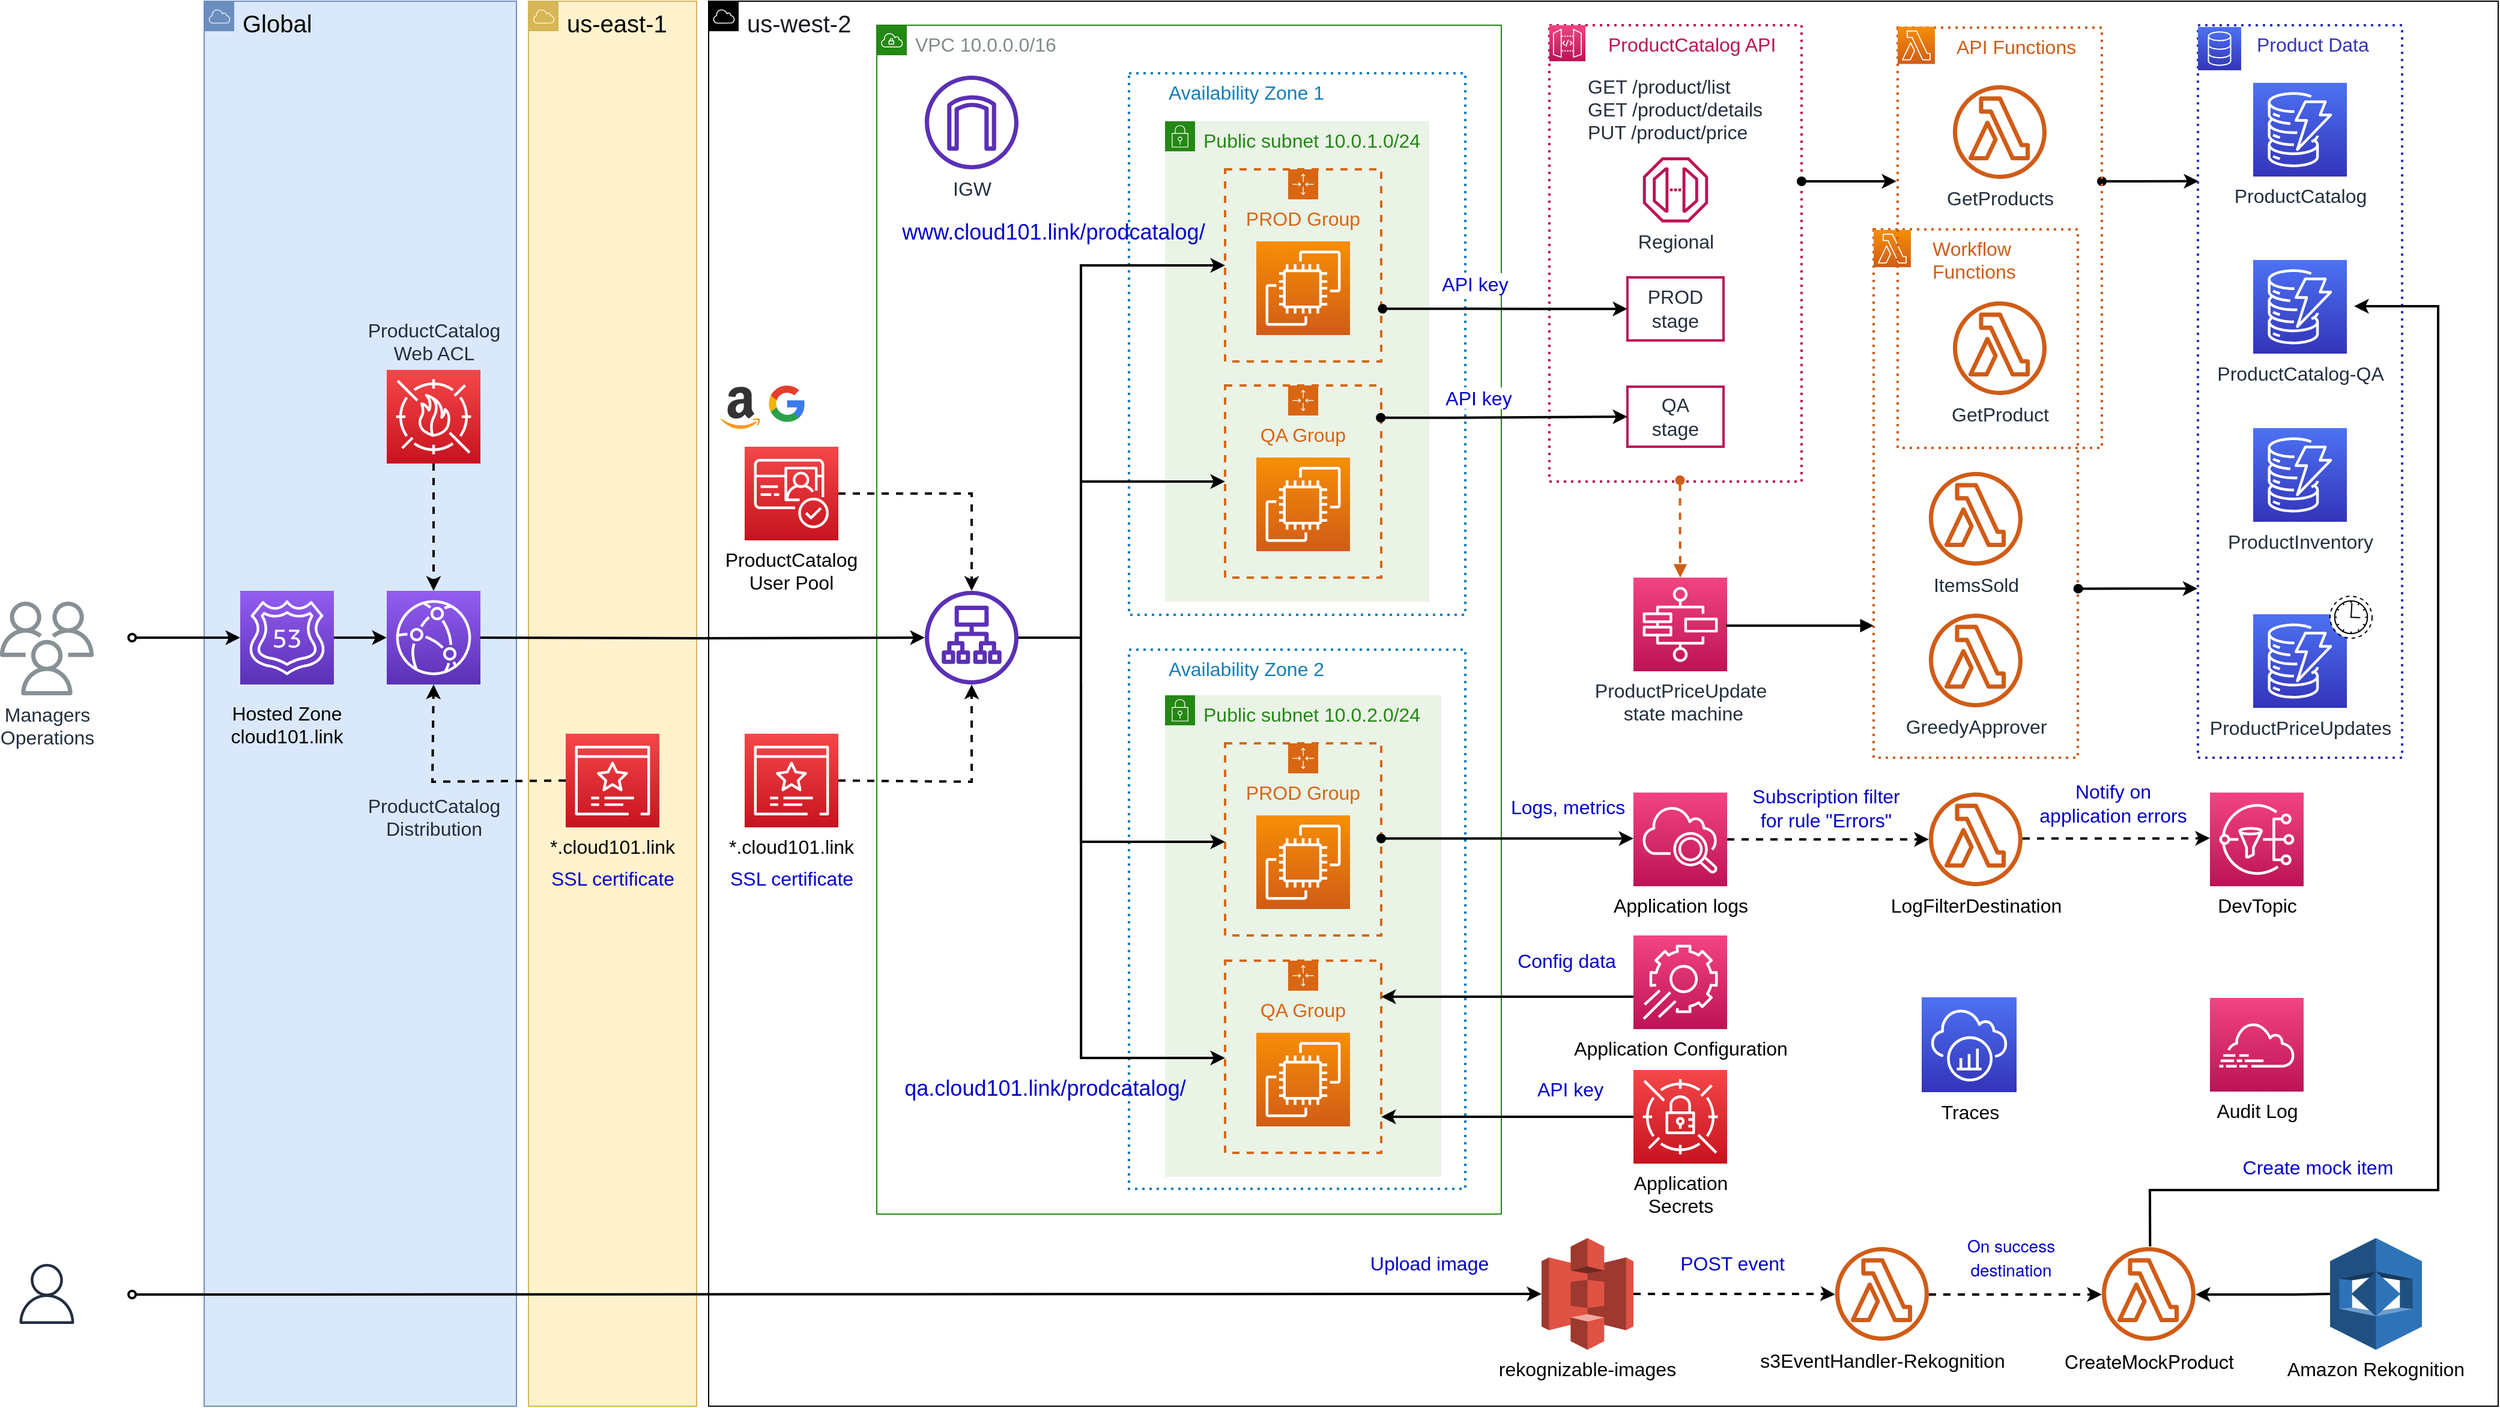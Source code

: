 <mxfile version="20.6.0" type="device"><diagram id="yKD41nWz8tDtkQRlLj_N" name="Page-1"><mxGraphModel dx="3254" dy="1928" grid="1" gridSize="10" guides="1" tooltips="1" connect="1" arrows="1" fold="1" page="1" pageScale="1" pageWidth="1100" pageHeight="850" math="0" shadow="0"><root><mxCell id="0"/><mxCell id="1" parent="0"/><mxCell id="qGP9a9ilm-xRbnsAyoEx-138" value="&lt;font style=&quot;font-size: 20px;&quot; face=&quot;Helvetica&quot;&gt;&lt;span style=&quot;color: rgb(22, 25, 31); font-style: normal; font-weight: 400; letter-spacing: normal; text-indent: 0px; text-transform: none; word-spacing: 0px; background-color: rgb(255, 255, 255); display: inline; float: none;&quot;&gt;&lt;font style=&quot;font-size: 20px;&quot;&gt;us-west-2&lt;/font&gt;&lt;/span&gt;&lt;/font&gt;" style="points=[[0,0],[0.25,0],[0.5,0],[0.75,0],[1,0],[1,0.25],[1,0.5],[1,0.75],[1,1],[0.75,1],[0.5,1],[0.25,1],[0,1],[0,0.75],[0,0.5],[0,0.25]];outlineConnect=0;html=1;whiteSpace=wrap;fontSize=12;fontStyle=0;shape=mxgraph.aws4.group;grIcon=mxgraph.aws4.group_aws_cloud;verticalAlign=top;align=left;spacingLeft=30;dashed=0;rounded=0;shadow=0;dashPattern=1 2;strokeWidth=1;fillColor=none;" parent="1" vertex="1"><mxGeometry x="-360" y="-830" width="1490" height="1170" as="geometry"/></mxCell><mxCell id="c9vu8-BkLtCKtM9IVthk-6" value="&lt;font style=&quot;font-size: 20px;&quot;&gt;Global&lt;/font&gt;" style="points=[[0,0],[0.25,0],[0.5,0],[0.75,0],[1,0],[1,0.25],[1,0.5],[1,0.75],[1,1],[0.75,1],[0.5,1],[0.25,1],[0,1],[0,0.75],[0,0.5],[0,0.25]];outlineConnect=0;html=1;whiteSpace=wrap;fontSize=12;fontStyle=0;shape=mxgraph.aws4.group;grIcon=mxgraph.aws4.group_aws_cloud;strokeColor=#6c8ebf;fillColor=#dae8fc;verticalAlign=top;align=left;spacingLeft=30;dashed=0;rounded=0;shadow=0;dashPattern=1 2;" vertex="1" parent="1"><mxGeometry x="-780" y="-830" width="260" height="1170" as="geometry"/></mxCell><mxCell id="c9vu8-BkLtCKtM9IVthk-2" value="&lt;font style=&quot;font-size: 20px;&quot;&gt;us-east-1&lt;/font&gt;" style="points=[[0,0],[0.25,0],[0.5,0],[0.75,0],[1,0],[1,0.25],[1,0.5],[1,0.75],[1,1],[0.75,1],[0.5,1],[0.25,1],[0,1],[0,0.75],[0,0.5],[0,0.25]];outlineConnect=0;html=1;whiteSpace=wrap;fontSize=12;fontStyle=0;shape=mxgraph.aws4.group;grIcon=mxgraph.aws4.group_aws_cloud;strokeColor=#d6b656;fillColor=#fff2cc;verticalAlign=top;align=left;spacingLeft=30;dashed=0;rounded=0;shadow=0;dashPattern=1 2;fillStyle=auto;" vertex="1" parent="1"><mxGeometry x="-510" y="-830" width="140" height="1170" as="geometry"/></mxCell><mxCell id="wmEJibpNERDsBBSczhaX-15" value="Workflow&lt;br&gt;Functions" style="fillColor=none;dashed=1;verticalAlign=top;fontStyle=0;shadow=0;fontSize=16;html=1;strokeWidth=2;align=left;spacingLeft=47;dashPattern=1 2;strokeColor=#D05C17;fontColor=#D05C17;" parent="1" vertex="1"><mxGeometry x="610" y="-640" width="170" height="440" as="geometry"/></mxCell><mxCell id="qGP9a9ilm-xRbnsAyoEx-61" value="ProductCatalog API" style="fillColor=none;dashed=1;verticalAlign=top;fontStyle=0;shadow=0;fontSize=16;html=1;strokeWidth=2;align=left;spacingLeft=47;dashPattern=1 2;strokeColor=#BC1356;fontColor=#BC1356;" parent="1" vertex="1"><mxGeometry x="340" y="-810" width="210" height="380" as="geometry"/></mxCell><mxCell id="qGP9a9ilm-xRbnsAyoEx-130" style="edgeStyle=none;rounded=0;jumpStyle=none;orthogonalLoop=1;jettySize=auto;html=1;fontSize=16;fontColor=#3334B9;startArrow=oval;startFill=1;endArrow=classic;endFill=1;strokeWidth=2;snapToPoint=1;bendable=0;entryX=0.003;entryY=0.213;entryDx=0;entryDy=0;entryPerimeter=0;" parent="1" target="qGP9a9ilm-xRbnsAyoEx-127" edge="1"><mxGeometry relative="1" as="geometry"><mxPoint x="800" y="-680" as="sourcePoint"/><mxPoint x="899" y="-675.5" as="targetPoint"/></mxGeometry></mxCell><mxCell id="qGP9a9ilm-xRbnsAyoEx-3" value="VPC 10.0.0.0/16" style="points=[[0,0],[0.25,0],[0.5,0],[0.75,0],[1,0],[1,0.25],[1,0.5],[1,0.75],[1,1],[0.75,1],[0.5,1],[0.25,1],[0,1],[0,0.75],[0,0.5],[0,0.25]];outlineConnect=0;gradientColor=none;html=1;whiteSpace=wrap;fontSize=16;fontStyle=0;shape=mxgraph.aws4.group;grIcon=mxgraph.aws4.group_vpc;strokeColor=#248814;fillColor=none;verticalAlign=top;align=left;spacingLeft=30;dashed=0;strokeWidth=1;perimeterSpacing=0;shadow=0;fontColor=#828B8C;" parent="1" vertex="1"><mxGeometry x="-220" y="-810" width="520" height="990" as="geometry"/></mxCell><mxCell id="qGP9a9ilm-xRbnsAyoEx-4" value="Availability Zone 1" style="fillColor=none;strokeColor=#147EBA;dashed=1;verticalAlign=top;fontStyle=0;fontColor=#147EBA;strokeWidth=2;fontSize=16;perimeterSpacing=0;shadow=0;align=left;spacingLeft=31;rounded=0;dashPattern=1 2;" parent="1" vertex="1"><mxGeometry x="-10" y="-770" width="280" height="451" as="geometry"/></mxCell><mxCell id="qGP9a9ilm-xRbnsAyoEx-7" value="Public subnet 10.0.1.0/24" style="points=[[0,0],[0.25,0],[0.5,0],[0.75,0],[1,0],[1,0.25],[1,0.5],[1,0.75],[1,1],[0.75,1],[0.5,1],[0.25,1],[0,1],[0,0.75],[0,0.5],[0,0.25]];outlineConnect=0;gradientColor=none;html=1;whiteSpace=wrap;fontSize=16;fontStyle=0;shape=mxgraph.aws4.group;grIcon=mxgraph.aws4.group_security_group;grStroke=0;strokeColor=#248814;fillColor=#E9F3E6;verticalAlign=top;align=left;spacingLeft=30;fontColor=#248814;dashed=0;strokeWidth=3;perimeterSpacing=0;shadow=0;" parent="1" vertex="1"><mxGeometry x="20" y="-730" width="220" height="400" as="geometry"/></mxCell><mxCell id="qGP9a9ilm-xRbnsAyoEx-9" value="PROD Group" style="points=[[0,0],[0.25,0],[0.5,0],[0.75,0],[1,0],[1,0.25],[1,0.5],[1,0.75],[1,1],[0.75,1],[0.5,1],[0.25,1],[0,1],[0,0.75],[0,0.5],[0,0.25]];outlineConnect=0;gradientColor=none;html=1;whiteSpace=wrap;fontSize=16;fontStyle=0;shape=mxgraph.aws4.groupCenter;grIcon=mxgraph.aws4.group_auto_scaling_group;grStroke=1;strokeColor=#D86613;fillColor=none;verticalAlign=top;align=center;fontColor=#D86613;dashed=1;spacingTop=25;strokeWidth=2;perimeterSpacing=0;shadow=0;" parent="1" vertex="1"><mxGeometry x="70" y="-690" width="130" height="160" as="geometry"/></mxCell><mxCell id="qGP9a9ilm-xRbnsAyoEx-10" value="QA Group" style="points=[[0,0],[0.25,0],[0.5,0],[0.75,0],[1,0],[1,0.25],[1,0.5],[1,0.75],[1,1],[0.75,1],[0.5,1],[0.25,1],[0,1],[0,0.75],[0,0.5],[0,0.25]];outlineConnect=0;gradientColor=none;html=1;whiteSpace=wrap;fontSize=16;fontStyle=0;shape=mxgraph.aws4.groupCenter;grIcon=mxgraph.aws4.group_auto_scaling_group;grStroke=1;strokeColor=#D86613;fillColor=none;verticalAlign=top;align=center;fontColor=#D86613;dashed=1;spacingTop=25;strokeWidth=2;perimeterSpacing=0;shadow=0;" parent="1" vertex="1"><mxGeometry x="70" y="-510" width="130" height="160" as="geometry"/></mxCell><mxCell id="qGP9a9ilm-xRbnsAyoEx-16" value="Regional" style="outlineConnect=0;fontColor=#232F3E;gradientColor=none;fillColor=#BC1356;strokeColor=none;dashed=0;verticalLabelPosition=bottom;verticalAlign=top;align=center;html=1;fontSize=16;fontStyle=0;aspect=fixed;pointerEvents=1;shape=mxgraph.aws4.endpoint;strokeWidth=3;perimeterSpacing=0;shadow=0;" parent="1" vertex="1"><mxGeometry x="417.88" y="-700" width="54.25" height="54.25" as="geometry"/></mxCell><mxCell id="qGP9a9ilm-xRbnsAyoEx-30" value="" style="points=[[0,0,0],[0.25,0,0],[0.5,0,0],[0.75,0,0],[1,0,0],[0,1,0],[0.25,1,0],[0.5,1,0],[0.75,1,0],[1,1,0],[0,0.25,0],[0,0.5,0],[0,0.75,0],[1,0.25,0],[1,0.5,0],[1,0.75,0]];outlineConnect=0;fontColor=#232F3E;gradientColor=#F78E04;gradientDirection=north;fillColor=#D05C17;strokeColor=#ffffff;dashed=0;verticalLabelPosition=bottom;verticalAlign=top;align=center;html=1;fontSize=16;fontStyle=0;aspect=fixed;shape=mxgraph.aws4.resourceIcon;resIcon=mxgraph.aws4.ec2;shadow=0;" parent="1" vertex="1"><mxGeometry x="96" y="-630" width="78" height="78" as="geometry"/></mxCell><mxCell id="qGP9a9ilm-xRbnsAyoEx-100" style="edgeStyle=elbowEdgeStyle;jumpStyle=none;orthogonalLoop=1;jettySize=auto;html=1;fontSize=16;startArrow=oval;startFill=1;endArrow=classic;endFill=1;strokeWidth=2;rounded=0;entryX=0;entryY=0.5;entryDx=0;entryDy=0;exitX=1.009;exitY=0.726;exitDx=0;exitDy=0;exitPerimeter=0;fontColor=#0000CC;" parent="1" source="qGP9a9ilm-xRbnsAyoEx-9" target="qGP9a9ilm-xRbnsAyoEx-57" edge="1"><mxGeometry relative="1" as="geometry"><Array as="points"><mxPoint x="280" y="-563.83"/></Array><mxPoint x="200" y="-562" as="sourcePoint"/><mxPoint x="336" y="-611.83" as="targetPoint"/></mxGeometry></mxCell><mxCell id="qGP9a9ilm-xRbnsAyoEx-31" value="" style="points=[[0,0,0],[0.25,0,0],[0.5,0,0],[0.75,0,0],[1,0,0],[0,1,0],[0.25,1,0],[0.5,1,0],[0.75,1,0],[1,1,0],[0,0.25,0],[0,0.5,0],[0,0.75,0],[1,0.25,0],[1,0.5,0],[1,0.75,0]];outlineConnect=0;fontColor=#232F3E;gradientColor=#F78E04;gradientDirection=north;fillColor=#D05C17;strokeColor=#ffffff;dashed=0;verticalLabelPosition=bottom;verticalAlign=top;align=center;html=1;fontSize=16;fontStyle=0;aspect=fixed;shape=mxgraph.aws4.resourceIcon;resIcon=mxgraph.aws4.ec2;shadow=0;" parent="1" vertex="1"><mxGeometry x="96" y="-450" width="78" height="78" as="geometry"/></mxCell><mxCell id="qGP9a9ilm-xRbnsAyoEx-56" value="QA&lt;br style=&quot;font-size: 16px;&quot;&gt;stage" style="rounded=0;whiteSpace=wrap;html=1;shadow=0;dashed=0;fontSize=16;fontColor=#232F3E;strokeWidth=2;fillColor=none;align=center;verticalAlign=middle;strokeColor=#BC1356;" parent="1" vertex="1"><mxGeometry x="405" y="-509" width="80" height="50" as="geometry"/></mxCell><mxCell id="qGP9a9ilm-xRbnsAyoEx-57" value="PROD stage" style="rounded=0;whiteSpace=wrap;html=1;shadow=0;dashed=0;fontSize=16;fontColor=#232F3E;strokeWidth=2;fillColor=none;align=center;verticalAlign=middle;strokeColor=#BC1356;horizontal=1;" parent="1" vertex="1"><mxGeometry x="405" y="-600" width="80" height="52.5" as="geometry"/></mxCell><mxCell id="qGP9a9ilm-xRbnsAyoEx-65" value="GET /product/list&lt;br style=&quot;font-size: 16px&quot;&gt;GET /product/details&lt;br&gt;PUT /product/price" style="text;html=1;strokeColor=none;fillColor=none;align=left;verticalAlign=middle;whiteSpace=wrap;rounded=0;shadow=0;dashed=0;fontSize=16;fontColor=#232F3E;spacingTop=0;" parent="1" vertex="1"><mxGeometry x="370" y="-750" width="150" height="20" as="geometry"/></mxCell><mxCell id="qGP9a9ilm-xRbnsAyoEx-67" style="edgeStyle=orthogonalEdgeStyle;rounded=0;orthogonalLoop=1;jettySize=auto;html=1;fontSize=16;fontColor=#232F3E;strokeColor=#000000;strokeWidth=2;entryX=0;entryY=0.5;entryDx=0;entryDy=0;align=center;fontStyle=0;endArrow=classic;endFill=1;" parent="1" source="qGP9a9ilm-xRbnsAyoEx-6" target="qGP9a9ilm-xRbnsAyoEx-9" edge="1"><mxGeometry relative="1" as="geometry"><mxPoint x="40" y="-431" as="targetPoint"/><Array as="points"><mxPoint x="-50" y="-300"/><mxPoint x="-50" y="-610"/></Array></mxGeometry></mxCell><mxCell id="qGP9a9ilm-xRbnsAyoEx-68" value="www.cloud101.link/prodcatalog/" style="edgeLabel;align=center;verticalAlign=middle;resizable=0;points=[];fontSize=18;fontColor=#0000CC;labelBackgroundColor=none;" parent="qGP9a9ilm-xRbnsAyoEx-67" vertex="1" connectable="0"><mxGeometry x="0.046" y="1" relative="1" as="geometry"><mxPoint x="-22" y="-140" as="offset"/></mxGeometry></mxCell><mxCell id="qGP9a9ilm-xRbnsAyoEx-70" style="edgeStyle=orthogonalEdgeStyle;rounded=0;orthogonalLoop=1;jettySize=auto;html=1;fontSize=16;fontColor=#232F3E;strokeColor=#000000;strokeWidth=2;endArrow=classic;endFill=1;" parent="1" source="qGP9a9ilm-xRbnsAyoEx-6" target="qGP9a9ilm-xRbnsAyoEx-10" edge="1"><mxGeometry relative="1" as="geometry"><mxPoint x="70" y="-490" as="targetPoint"/><Array as="points"><mxPoint x="-50" y="-300"/><mxPoint x="-50" y="-430"/></Array></mxGeometry></mxCell><mxCell id="qGP9a9ilm-xRbnsAyoEx-72" value="Availability Zone 2" style="fillColor=none;strokeColor=#147EBA;dashed=1;verticalAlign=top;fontStyle=0;fontColor=#147EBA;strokeWidth=2;fontSize=16;perimeterSpacing=0;shadow=0;align=left;spacingLeft=31;rounded=0;dashPattern=1 2;" parent="1" vertex="1"><mxGeometry x="-10" y="-290" width="280" height="449" as="geometry"/></mxCell><mxCell id="qGP9a9ilm-xRbnsAyoEx-73" value="Public subnet 10.0.2.0/24" style="points=[[0,0],[0.25,0],[0.5,0],[0.75,0],[1,0],[1,0.25],[1,0.5],[1,0.75],[1,1],[0.75,1],[0.5,1],[0.25,1],[0,1],[0,0.75],[0,0.5],[0,0.25]];outlineConnect=0;gradientColor=none;html=1;whiteSpace=wrap;fontSize=16;fontStyle=0;shape=mxgraph.aws4.group;grIcon=mxgraph.aws4.group_security_group;grStroke=0;strokeColor=#248814;fillColor=#E9F3E6;verticalAlign=top;align=left;spacingLeft=30;fontColor=#248814;dashed=0;strokeWidth=3;perimeterSpacing=0;shadow=0;" parent="1" vertex="1"><mxGeometry x="20" y="-252" width="230" height="401" as="geometry"/></mxCell><mxCell id="qGP9a9ilm-xRbnsAyoEx-74" value="PROD Group" style="points=[[0,0],[0.25,0],[0.5,0],[0.75,0],[1,0],[1,0.25],[1,0.5],[1,0.75],[1,1],[0.75,1],[0.5,1],[0.25,1],[0,1],[0,0.75],[0,0.5],[0,0.25]];outlineConnect=0;gradientColor=none;html=1;whiteSpace=wrap;fontSize=16;fontStyle=0;shape=mxgraph.aws4.groupCenter;grIcon=mxgraph.aws4.group_auto_scaling_group;grStroke=1;strokeColor=#D86613;fillColor=none;verticalAlign=top;align=center;fontColor=#D86613;dashed=1;spacingTop=25;strokeWidth=2;perimeterSpacing=0;shadow=0;" parent="1" vertex="1"><mxGeometry x="70" y="-212" width="130" height="160" as="geometry"/></mxCell><mxCell id="qGP9a9ilm-xRbnsAyoEx-75" value="QA Group" style="points=[[0,0],[0.25,0],[0.5,0],[0.75,0],[1,0],[1,0.25],[1,0.5],[1,0.75],[1,1],[0.75,1],[0.5,1],[0.25,1],[0,1],[0,0.75],[0,0.5],[0,0.25]];outlineConnect=0;gradientColor=none;html=1;whiteSpace=wrap;fontSize=16;fontStyle=0;shape=mxgraph.aws4.groupCenter;grIcon=mxgraph.aws4.group_auto_scaling_group;grStroke=1;strokeColor=#D86613;fillColor=none;verticalAlign=top;align=center;fontColor=#D86613;dashed=1;spacingTop=25;strokeWidth=2;perimeterSpacing=0;shadow=0;" parent="1" vertex="1"><mxGeometry x="70" y="-31" width="130" height="160" as="geometry"/></mxCell><mxCell id="qGP9a9ilm-xRbnsAyoEx-76" value="" style="points=[[0,0,0],[0.25,0,0],[0.5,0,0],[0.75,0,0],[1,0,0],[0,1,0],[0.25,1,0],[0.5,1,0],[0.75,1,0],[1,1,0],[0,0.25,0],[0,0.5,0],[0,0.75,0],[1,0.25,0],[1,0.5,0],[1,0.75,0]];outlineConnect=0;fontColor=#232F3E;gradientColor=#F78E04;gradientDirection=north;fillColor=#D05C17;strokeColor=#ffffff;dashed=0;verticalLabelPosition=bottom;verticalAlign=top;align=center;html=1;fontSize=16;fontStyle=0;aspect=fixed;shape=mxgraph.aws4.resourceIcon;resIcon=mxgraph.aws4.ec2;shadow=0;" parent="1" vertex="1"><mxGeometry x="96" y="-152" width="78" height="78" as="geometry"/></mxCell><mxCell id="qGP9a9ilm-xRbnsAyoEx-77" value="" style="points=[[0,0,0],[0.25,0,0],[0.5,0,0],[0.75,0,0],[1,0,0],[0,1,0],[0.25,1,0],[0.5,1,0],[0.75,1,0],[1,1,0],[0,0.25,0],[0,0.5,0],[0,0.75,0],[1,0.25,0],[1,0.5,0],[1,0.75,0]];outlineConnect=0;fontColor=#232F3E;gradientColor=#F78E04;gradientDirection=north;fillColor=#D05C17;strokeColor=#ffffff;dashed=0;verticalLabelPosition=bottom;verticalAlign=top;align=center;html=1;fontSize=16;fontStyle=0;aspect=fixed;shape=mxgraph.aws4.resourceIcon;resIcon=mxgraph.aws4.ec2;shadow=0;" parent="1" vertex="1"><mxGeometry x="96" y="29" width="78" height="78" as="geometry"/></mxCell><mxCell id="qGP9a9ilm-xRbnsAyoEx-79" style="edgeStyle=orthogonalEdgeStyle;rounded=0;orthogonalLoop=1;jettySize=auto;html=1;fontSize=16;fontColor=#232F3E;strokeColor=#000000;strokeWidth=2;endArrow=classic;endFill=1;" parent="1" source="qGP9a9ilm-xRbnsAyoEx-6" edge="1"><mxGeometry relative="1" as="geometry"><Array as="points"><mxPoint x="-50" y="-300"/><mxPoint x="-50" y="-130"/><mxPoint x="70" y="-130"/></Array><mxPoint x="70" y="-130" as="targetPoint"/></mxGeometry></mxCell><mxCell id="qGP9a9ilm-xRbnsAyoEx-80" style="edgeStyle=orthogonalEdgeStyle;rounded=0;orthogonalLoop=1;jettySize=auto;html=1;fontSize=16;fontColor=#232F3E;strokeColor=#000000;strokeWidth=2;startArrow=none;" parent="1" edge="1"><mxGeometry relative="1" as="geometry"><mxPoint x="70" y="50" as="targetPoint"/><Array as="points"><mxPoint x="-50" y="50"/><mxPoint x="70" y="50"/></Array><mxPoint x="-49.941" y="-262" as="sourcePoint"/></mxGeometry></mxCell><mxCell id="qGP9a9ilm-xRbnsAyoEx-87" style="edgeStyle=orthogonalEdgeStyle;rounded=0;orthogonalLoop=1;jettySize=auto;html=1;fontSize=16;fontColor=#232F3E;strokeColor=#000000;strokeWidth=2;endArrow=classic;endFill=1;startArrow=none;" parent="1" target="qGP9a9ilm-xRbnsAyoEx-6" edge="1"><mxGeometry relative="1" as="geometry"><mxPoint x="-190" y="-300" as="targetPoint"/><mxPoint x="-550" y="-300" as="sourcePoint"/></mxGeometry></mxCell><mxCell id="qGP9a9ilm-xRbnsAyoEx-81" value="Hosted Zone&#xA;cloud101.link" style="points=[[0,0,0],[0.25,0,0],[0.5,0,0],[0.75,0,0],[1,0,0],[0,1,0],[0.25,1,0],[0.5,1,0],[0.75,1,0],[1,1,0],[0,0.25,0],[0,0.5,0],[0,0.75,0],[1,0.25,0],[1,0.5,0],[1,0.75,0]];outlineConnect=0;gradientColor=#945DF2;gradientDirection=north;fillColor=#5A30B5;strokeColor=#ffffff;dashed=0;verticalLabelPosition=bottom;verticalAlign=top;align=center;fontSize=16;fontStyle=0;aspect=fixed;shape=mxgraph.aws4.resourceIcon;resIcon=mxgraph.aws4.route_53;rounded=1;shadow=0;spacingTop=8;" parent="1" vertex="1"><mxGeometry x="-750" y="-339" width="78" height="78" as="geometry"/></mxCell><mxCell id="qGP9a9ilm-xRbnsAyoEx-82" value="IGW" style="outlineConnect=0;fontColor=#232F3E;gradientColor=none;fillColor=#5A30B5;strokeColor=none;dashed=0;verticalLabelPosition=bottom;verticalAlign=top;align=center;html=1;fontSize=16;fontStyle=0;aspect=fixed;pointerEvents=1;shape=mxgraph.aws4.internet_gateway;rounded=1;shadow=0;" parent="1" vertex="1"><mxGeometry x="-180" y="-768" width="78" height="78" as="geometry"/></mxCell><mxCell id="qGP9a9ilm-xRbnsAyoEx-83" value="*.cloud101.link" style="points=[[0,0,0],[0.25,0,0],[0.5,0,0],[0.75,0,0],[1,0,0],[0,1,0],[0.25,1,0],[0.5,1,0],[0.75,1,0],[1,1,0],[0,0.25,0],[0,0.5,0],[0,0.75,0],[1,0.25,0],[1,0.5,0],[1,0.75,0]];outlineConnect=0;gradientColor=#F54749;gradientDirection=north;fillColor=#C7131F;strokeColor=#ffffff;dashed=0;verticalLabelPosition=bottom;verticalAlign=top;align=center;fontSize=16;fontStyle=0;aspect=fixed;shape=mxgraph.aws4.resourceIcon;resIcon=mxgraph.aws4.certificate_manager_3;rounded=1;shadow=0;" parent="1" vertex="1"><mxGeometry x="-330" y="-220" width="78" height="78" as="geometry"/></mxCell><mxCell id="qGP9a9ilm-xRbnsAyoEx-88" value="Managers&lt;br&gt;Operations" style="outlineConnect=0;fontColor=#232F3E;gradientColor=none;strokeColor=none;dashed=0;verticalLabelPosition=bottom;verticalAlign=top;align=center;html=1;fontSize=16;fontStyle=0;aspect=fixed;pointerEvents=1;shape=mxgraph.aws4.users;rounded=0;shadow=0;fillColor=#879196;" parent="1" vertex="1"><mxGeometry x="-950" y="-330" width="78" height="78" as="geometry"/></mxCell><mxCell id="qGP9a9ilm-xRbnsAyoEx-137" style="edgeStyle=none;rounded=0;jumpStyle=none;orthogonalLoop=1;jettySize=auto;html=1;dashed=1;fontSize=16;fontColor=#3334B9;startArrow=none;startFill=0;endArrow=classic;endFill=1;strokeColor=#000000;strokeWidth=2;exitX=1;exitY=0.5;exitDx=0;exitDy=0;exitPerimeter=0;" parent="1" target="qGP9a9ilm-xRbnsAyoEx-6" edge="1" source="qGP9a9ilm-xRbnsAyoEx-132"><mxGeometry relative="1" as="geometry"><mxPoint x="-291" y="-420" as="sourcePoint"/><mxPoint x="-160" y="-340" as="targetPoint"/><Array as="points"><mxPoint x="-200" y="-420"/><mxPoint x="-141" y="-420"/></Array></mxGeometry></mxCell><mxCell id="qGP9a9ilm-xRbnsAyoEx-132" value="ProductCatalog&#xA;User Pool" style="points=[[0,0,0],[0.25,0,0],[0.5,0,0],[0.75,0,0],[1,0,0],[0,1,0],[0.25,1,0],[0.5,1,0],[0.75,1,0],[1,1,0],[0,0.25,0],[0,0.5,0],[0,0.75,0],[1,0.25,0],[1,0.5,0],[1,0.75,0]];outlineConnect=0;gradientColor=#F54749;gradientDirection=north;fillColor=#C7131F;strokeColor=#ffffff;dashed=0;verticalLabelPosition=bottom;verticalAlign=top;align=center;fontSize=16;fontStyle=0;aspect=fixed;shape=mxgraph.aws4.resourceIcon;resIcon=mxgraph.aws4.cognito;rounded=0;shadow=0;dashPattern=1 2;" parent="1" vertex="1"><mxGeometry x="-330" y="-459" width="78" height="78" as="geometry"/></mxCell><mxCell id="BOBLniXmzy-V6W1fbKCP-1" value="Application Configuration" style="points=[[0,0,0],[0.25,0,0],[0.5,0,0],[0.75,0,0],[1,0,0],[0,1,0],[0.25,1,0],[0.5,1,0],[0.75,1,0],[1,1,0],[0,0.25,0],[0,0.5,0],[0,0.75,0],[1,0.25,0],[1,0.5,0],[1,0.75,0]];points=[[0,0,0],[0.25,0,0],[0.5,0,0],[0.75,0,0],[1,0,0],[0,1,0],[0.25,1,0],[0.5,1,0],[0.75,1,0],[1,1,0],[0,0.25,0],[0,0.5,0],[0,0.75,0],[1,0.25,0],[1,0.5,0],[1,0.75,0]];outlineConnect=0;gradientColor=#F34482;gradientDirection=north;fillColor=#BC1356;strokeColor=#ffffff;dashed=0;verticalLabelPosition=bottom;verticalAlign=top;align=center;html=1;fontSize=16;fontStyle=0;aspect=fixed;shape=mxgraph.aws4.resourceIcon;resIcon=mxgraph.aws4.app_config;" parent="1" vertex="1"><mxGeometry x="410" y="-52" width="78" height="78" as="geometry"/></mxCell><mxCell id="Pxu7jCgrYVpox--rdrtJ-6" style="edgeStyle=none;rounded=0;jumpStyle=none;orthogonalLoop=1;jettySize=auto;html=1;dashed=1;fontSize=16;fontColor=#3334B9;startArrow=none;startFill=0;endArrow=classic;endFill=1;strokeColor=#000000;strokeWidth=2;exitX=1;exitY=0.5;exitDx=0;exitDy=0;exitPerimeter=0;" parent="1" source="qGP9a9ilm-xRbnsAyoEx-83" target="qGP9a9ilm-xRbnsAyoEx-6" edge="1"><mxGeometry relative="1" as="geometry"><mxPoint x="-281" y="-510" as="sourcePoint"/><mxPoint x="-131" y="-329.0" as="targetPoint"/><Array as="points"><mxPoint x="-141" y="-180"/></Array></mxGeometry></mxCell><mxCell id="Pxu7jCgrYVpox--rdrtJ-7" style="edgeStyle=elbowEdgeStyle;jumpStyle=none;orthogonalLoop=1;jettySize=auto;html=1;fontSize=16;fontColor=#5F6566;startArrow=oval;startFill=1;endArrow=classic;endFill=1;strokeWidth=2;rounded=0;entryX=0;entryY=0.5;entryDx=0;entryDy=0;exitX=0.997;exitY=0.168;exitDx=0;exitDy=0;exitPerimeter=0;" parent="1" source="qGP9a9ilm-xRbnsAyoEx-10" target="qGP9a9ilm-xRbnsAyoEx-56" edge="1"><mxGeometry relative="1" as="geometry"><Array as="points"><mxPoint x="260" y="-425"/><mxPoint x="360" y="-430"/><mxPoint x="260" y="-430"/><mxPoint x="320" y="-420"/><mxPoint x="290" y="-430"/><mxPoint x="280" y="-363.5"/></Array><mxPoint x="200" y="-411.5" as="sourcePoint"/><mxPoint x="368" y="-410.67" as="targetPoint"/></mxGeometry></mxCell><mxCell id="Pxu7jCgrYVpox--rdrtJ-9" style="edgeStyle=elbowEdgeStyle;jumpStyle=none;orthogonalLoop=1;jettySize=auto;html=1;fontSize=16;fontColor=#5F6566;startArrow=classic;startFill=1;endArrow=none;endFill=0;strokeWidth=2;rounded=0;" parent="1" source="qGP9a9ilm-xRbnsAyoEx-75" target="wmEJibpNERDsBBSczhaX-6" edge="1"><mxGeometry relative="1" as="geometry"><Array as="points"><mxPoint x="350" y="99"/><mxPoint x="330" y="90"/><mxPoint x="350" y="68"/><mxPoint x="260" y="50"/><mxPoint x="340" y="39"/><mxPoint x="310" y="39"/><mxPoint x="360" y="-30"/><mxPoint x="340" y="-40"/></Array><mxPoint x="201" y="19" as="sourcePoint"/><mxPoint x="400" y="-119.0" as="targetPoint"/></mxGeometry></mxCell><mxCell id="wmEJibpNERDsBBSczhaX-1" value="SSL certificate" style="edgeLabel;align=center;verticalAlign=middle;resizable=0;points=[];fontSize=16;fontColor=#0000CC;" parent="1" vertex="1" connectable="0"><mxGeometry x="-291.0" y="-100.999" as="geometry"/></mxCell><mxCell id="wmEJibpNERDsBBSczhaX-2" value="API key" style="edgeLabel;html=1;align=center;verticalAlign=middle;resizable=0;points=[];fontSize=16;fontColor=#0000CC;" parent="1" vertex="1" connectable="0"><mxGeometry x="333.5" y="60.001" as="geometry"><mxPoint x="23" y="16" as="offset"/></mxGeometry></mxCell><mxCell id="wmEJibpNERDsBBSczhaX-3" value="API key" style="edgeLabel;align=center;verticalAlign=middle;resizable=0;points=[];fontSize=16;fontColor=#0000CC;" parent="1" vertex="1" connectable="0"><mxGeometry x="280.0" y="-499.999" as="geometry"><mxPoint x="1" y="-1" as="offset"/></mxGeometry></mxCell><mxCell id="wmEJibpNERDsBBSczhaX-4" value="API key" style="edgeLabel;align=center;verticalAlign=middle;resizable=0;points=[];fontSize=16;fontColor=#0000CC;" parent="1" vertex="1" connectable="0"><mxGeometry x="280.0" y="-728.999" as="geometry"><mxPoint x="-2" y="133" as="offset"/></mxGeometry></mxCell><mxCell id="wmEJibpNERDsBBSczhaX-5" value="Config data" style="edgeLabel;html=1;align=center;verticalAlign=middle;resizable=0;points=[];fontSize=16;fontColor=#0000CC;" parent="1" vertex="1" connectable="0"><mxGeometry x="360.0" y="10.001" as="geometry"><mxPoint x="-6" y="-41" as="offset"/></mxGeometry></mxCell><mxCell id="wmEJibpNERDsBBSczhaX-6" value="Application&lt;br&gt;Secrets" style="points=[[0,0,0],[0.25,0,0],[0.5,0,0],[0.75,0,0],[1,0,0],[0,1,0],[0.25,1,0],[0.5,1,0],[0.75,1,0],[1,1,0],[0,0.25,0],[0,0.5,0],[0,0.75,0],[1,0.25,0],[1,0.5,0],[1,0.75,0]];outlineConnect=0;gradientColor=#F54749;gradientDirection=north;fillColor=#C7131F;strokeColor=#ffffff;dashed=0;verticalLabelPosition=bottom;verticalAlign=top;align=center;html=1;fontSize=16;fontStyle=0;aspect=fixed;shape=mxgraph.aws4.resourceIcon;resIcon=mxgraph.aws4.secrets_manager;" parent="1" vertex="1"><mxGeometry x="410" y="60" width="78" height="78" as="geometry"/></mxCell><mxCell id="wmEJibpNERDsBBSczhaX-9" value="ProductPriceUpdate&lt;br style=&quot;font-size: 16px&quot;&gt;&amp;nbsp;state machine" style="points=[[0,0,0],[0.25,0,0],[0.5,0,0],[0.75,0,0],[1,0,0],[0,1,0],[0.25,1,0],[0.5,1,0],[0.75,1,0],[1,1,0],[0,0.25,0],[0,0.5,0],[0,0.75,0],[1,0.25,0],[1,0.5,0],[1,0.75,0]];outlineConnect=0;fontColor=#232F3E;gradientColor=#F34482;gradientDirection=north;fillColor=#BC1356;strokeColor=#ffffff;dashed=0;verticalLabelPosition=bottom;verticalAlign=top;align=center;html=1;fontSize=16;fontStyle=0;aspect=fixed;shape=mxgraph.aws4.resourceIcon;resIcon=mxgraph.aws4.step_functions;" parent="1" vertex="1"><mxGeometry x="410" y="-350" width="78" height="78" as="geometry"/></mxCell><mxCell id="wmEJibpNERDsBBSczhaX-11" value="" style="edgeStyle=orthogonalEdgeStyle;html=1;endArrow=block;elbow=vertical;startArrow=oval;endFill=1;rounded=0;fontSize=16;fontColor=#D05C17;strokeColor=#D05C17;startFill=1;strokeWidth=2;entryX=0.5;entryY=0;entryDx=0;entryDy=0;entryPerimeter=0;exitX=0.518;exitY=0.997;exitDx=0;exitDy=0;exitPerimeter=0;dashed=1;" parent="1" source="qGP9a9ilm-xRbnsAyoEx-61" target="wmEJibpNERDsBBSczhaX-9" edge="1"><mxGeometry width="100" relative="1" as="geometry"><mxPoint x="449" y="-379" as="sourcePoint"/><mxPoint x="610" y="-582.5" as="targetPoint"/></mxGeometry></mxCell><mxCell id="qGP9a9ilm-xRbnsAyoEx-15" value="" style="points=[[0,0,0],[0.25,0,0],[0.5,0,0],[0.75,0,0],[1,0,0],[0,1,0],[0.25,1,0],[0.5,1,0],[0.75,1,0],[1,1,0],[0,0.25,0],[0,0.5,0],[0,0.75,0],[1,0.25,0],[1,0.5,0],[1,0.75,0]];outlineConnect=0;fontColor=#232F3E;gradientColor=#F34482;gradientDirection=north;fillColor=#BC1356;strokeColor=#ffffff;dashed=0;verticalLabelPosition=bottom;verticalAlign=top;align=center;html=1;fontSize=16;fontStyle=0;aspect=fixed;shape=mxgraph.aws4.resourceIcon;resIcon=mxgraph.aws4.api_gateway;strokeWidth=3;perimeterSpacing=0;shadow=0;" parent="1" vertex="1"><mxGeometry x="340" y="-810" width="30" height="30" as="geometry"/></mxCell><mxCell id="wmEJibpNERDsBBSczhaX-23" value="" style="edgeStyle=orthogonalEdgeStyle;html=1;endArrow=block;elbow=vertical;startArrow=none;endFill=1;rounded=0;fontSize=16;fontColor=#D05C17;startFill=0;strokeWidth=2;snapToPoint=1;exitX=1;exitY=0.5;exitDx=0;exitDy=0;exitPerimeter=0;" parent="1" source="wmEJibpNERDsBBSczhaX-9" edge="1"><mxGeometry width="100" relative="1" as="geometry"><mxPoint x="490" y="-280" as="sourcePoint"/><mxPoint x="610" y="-310" as="targetPoint"/><Array as="points"><mxPoint x="488" y="-310"/></Array></mxGeometry></mxCell><mxCell id="wmEJibpNERDsBBSczhaX-29" style="edgeStyle=none;rounded=0;jumpStyle=none;orthogonalLoop=1;jettySize=auto;html=1;fontSize=16;fontColor=#3334B9;startArrow=oval;startFill=1;endArrow=classic;endFill=1;strokeWidth=2;entryX=-0.002;entryY=0.769;entryDx=0;entryDy=0;entryPerimeter=0;snapToPoint=1;exitX=1.002;exitY=0.68;exitDx=0;exitDy=0;exitPerimeter=0;" parent="1" source="wmEJibpNERDsBBSczhaX-15" target="qGP9a9ilm-xRbnsAyoEx-127" edge="1"><mxGeometry relative="1" as="geometry"><mxPoint x="791" y="-335.5" as="sourcePoint"/><mxPoint x="789" y="-349.5" as="targetPoint"/></mxGeometry></mxCell><mxCell id="wmEJibpNERDsBBSczhaX-30" value="&lt;font style=&quot;font-size: 16px&quot;&gt;Application logs&lt;/font&gt;" style="points=[[0,0,0],[0.25,0,0],[0.5,0,0],[0.75,0,0],[1,0,0],[0,1,0],[0.25,1,0],[0.5,1,0],[0.75,1,0],[1,1,0],[0,0.25,0],[0,0.5,0],[0,0.75,0],[1,0.25,0],[1,0.5,0],[1,0.75,0]];points=[[0,0,0],[0.25,0,0],[0.5,0,0],[0.75,0,0],[1,0,0],[0,1,0],[0.25,1,0],[0.5,1,0],[0.75,1,0],[1,1,0],[0,0.25,0],[0,0.5,0],[0,0.75,0],[1,0.25,0],[1,0.5,0],[1,0.75,0]];outlineConnect=0;gradientColor=#F34482;gradientDirection=north;fillColor=#BC1356;strokeColor=#ffffff;dashed=0;verticalLabelPosition=bottom;verticalAlign=top;align=center;html=1;fontSize=12;fontStyle=0;aspect=fixed;shape=mxgraph.aws4.resourceIcon;resIcon=mxgraph.aws4.cloudwatch_2;" parent="1" vertex="1"><mxGeometry x="410" y="-171" width="78" height="78" as="geometry"/></mxCell><mxCell id="wmEJibpNERDsBBSczhaX-31" style="edgeStyle=elbowEdgeStyle;jumpStyle=none;orthogonalLoop=1;jettySize=auto;html=1;fontSize=16;fontColor=#5F6566;startArrow=classic;startFill=1;endArrow=none;endFill=0;strokeWidth=2;rounded=0;" parent="1" edge="1"><mxGeometry relative="1" as="geometry"><Array as="points"><mxPoint x="330" y="-1"/><mxPoint x="350" y="-23"/><mxPoint x="260" y="-41"/><mxPoint x="340" y="-52"/><mxPoint x="310" y="-52"/><mxPoint x="360" y="-121"/><mxPoint x="340" y="-131"/></Array><mxPoint x="200" y="-1" as="sourcePoint"/><mxPoint x="410.0" y="-1" as="targetPoint"/></mxGeometry></mxCell><mxCell id="wmEJibpNERDsBBSczhaX-32" style="edgeStyle=elbowEdgeStyle;jumpStyle=none;orthogonalLoop=1;jettySize=auto;html=1;fontSize=16;fontColor=#5F6566;startArrow=oval;startFill=1;endArrow=classic;endFill=1;strokeWidth=2;rounded=0;" parent="1" edge="1"><mxGeometry relative="1" as="geometry"><Array as="points"><mxPoint x="330" y="-132.71"/><mxPoint x="350" y="-154.71"/><mxPoint x="260" y="-172.71"/><mxPoint x="340" y="-183.71"/><mxPoint x="310" y="-183.71"/><mxPoint x="360" y="-252.71"/><mxPoint x="340" y="-262.71"/></Array><mxPoint x="200" y="-132.71" as="sourcePoint"/><mxPoint x="410.0" y="-132.71" as="targetPoint"/></mxGeometry></mxCell><mxCell id="wmEJibpNERDsBBSczhaX-33" value="" style="group" parent="1" vertex="1" connectable="0"><mxGeometry x="880" y="-810" width="170" height="610" as="geometry"/></mxCell><mxCell id="qGP9a9ilm-xRbnsAyoEx-127" value="Product Data" style="fillColor=none;dashed=1;verticalAlign=top;fontStyle=0;shadow=0;fontSize=16;html=1;strokeWidth=2;align=left;spacingLeft=47;dashPattern=1 2;strokeColor=#3334B9;fontColor=#3334B9;" parent="wmEJibpNERDsBBSczhaX-33" vertex="1"><mxGeometry width="170" height="610" as="geometry"/></mxCell><mxCell id="qGP9a9ilm-xRbnsAyoEx-120" value="ProductCatalog" style="points=[[0,0,0],[0.25,0,0],[0.5,0,0],[0.75,0,0],[1,0,0],[0,1,0],[0.25,1,0],[0.5,1,0],[0.75,1,0],[1,1,0],[0,0.25,0],[0,0.5,0],[0,0.75,0],[1,0.25,0],[1,0.5,0],[1,0.75,0]];outlineConnect=0;fontColor=#232F3E;gradientColor=#4D72F3;gradientDirection=north;fillColor=#3334B9;strokeColor=#ffffff;dashed=0;verticalLabelPosition=bottom;verticalAlign=top;align=center;html=1;fontSize=16;fontStyle=0;aspect=fixed;shape=mxgraph.aws4.resourceIcon;resIcon=mxgraph.aws4.dynamodb;rounded=0;shadow=0;dashPattern=1 2;" parent="wmEJibpNERDsBBSczhaX-33" vertex="1"><mxGeometry x="46" y="48" width="78" height="78" as="geometry"/></mxCell><mxCell id="qGP9a9ilm-xRbnsAyoEx-121" value="ProductCatalog-QA" style="points=[[0,0,0],[0.25,0,0],[0.5,0,0],[0.75,0,0],[1,0,0],[0,1,0],[0.25,1,0],[0.5,1,0],[0.75,1,0],[1,1,0],[0,0.25,0],[0,0.5,0],[0,0.75,0],[1,0.25,0],[1,0.5,0],[1,0.75,0]];outlineConnect=0;fontColor=#232F3E;gradientColor=#4D72F3;gradientDirection=north;fillColor=#3334B9;strokeColor=#ffffff;dashed=0;verticalLabelPosition=bottom;verticalAlign=top;align=center;html=1;fontSize=16;fontStyle=0;aspect=fixed;shape=mxgraph.aws4.resourceIcon;resIcon=mxgraph.aws4.dynamodb;rounded=0;shadow=0;dashPattern=1 2;" parent="wmEJibpNERDsBBSczhaX-33" vertex="1"><mxGeometry x="46" y="195.5" width="78" height="78" as="geometry"/></mxCell><mxCell id="qGP9a9ilm-xRbnsAyoEx-128" value="" style="points=[[0,0,0],[0.25,0,0],[0.5,0,0],[0.75,0,0],[1,0,0],[0,1,0],[0.25,1,0],[0.5,1,0],[0.75,1,0],[1,1,0],[0,0.25,0],[0,0.5,0],[0,0.75,0],[1,0.25,0],[1,0.5,0],[1,0.75,0]];outlineConnect=0;fontColor=#232F3E;gradientColor=#4D72F3;gradientDirection=north;fillColor=#3334B9;strokeColor=#ffffff;dashed=0;verticalLabelPosition=bottom;verticalAlign=top;align=center;html=1;fontSize=12;fontStyle=0;aspect=fixed;shape=mxgraph.aws4.resourceIcon;resIcon=mxgraph.aws4.database;rounded=0;shadow=0;dashPattern=1 2;" parent="wmEJibpNERDsBBSczhaX-33" vertex="1"><mxGeometry y="1.5" width="36" height="36" as="geometry"/></mxCell><mxCell id="wmEJibpNERDsBBSczhaX-28" value="ProductInventory" style="points=[[0,0,0],[0.25,0,0],[0.5,0,0],[0.75,0,0],[1,0,0],[0,1,0],[0.25,1,0],[0.5,1,0],[0.75,1,0],[1,1,0],[0,0.25,0],[0,0.5,0],[0,0.75,0],[1,0.25,0],[1,0.5,0],[1,0.75,0]];outlineConnect=0;fontColor=#232F3E;gradientColor=#4D72F3;gradientDirection=north;fillColor=#3334B9;strokeColor=#ffffff;dashed=0;verticalLabelPosition=bottom;verticalAlign=top;align=center;html=1;fontSize=16;fontStyle=0;aspect=fixed;shape=mxgraph.aws4.resourceIcon;resIcon=mxgraph.aws4.dynamodb;rounded=0;shadow=0;dashPattern=1 2;" parent="wmEJibpNERDsBBSczhaX-33" vertex="1"><mxGeometry x="46" y="335.5" width="78" height="78" as="geometry"/></mxCell><mxCell id="wmEJibpNERDsBBSczhaX-27" value="" style="group" parent="wmEJibpNERDsBBSczhaX-33" vertex="1" connectable="0"><mxGeometry x="46" y="475.5" width="99" height="93" as="geometry"/></mxCell><mxCell id="wmEJibpNERDsBBSczhaX-12" value="ProductPriceUpdates" style="points=[[0,0,0],[0.25,0,0],[0.5,0,0],[0.75,0,0],[1,0,0],[0,1,0],[0.25,1,0],[0.5,1,0],[0.75,1,0],[1,1,0],[0,0.25,0],[0,0.5,0],[0,0.75,0],[1,0.25,0],[1,0.5,0],[1,0.75,0]];outlineConnect=0;fontColor=#232F3E;gradientColor=#4D72F3;gradientDirection=north;fillColor=#3334B9;strokeColor=#ffffff;dashed=0;verticalLabelPosition=bottom;verticalAlign=top;align=center;html=1;fontSize=16;fontStyle=0;aspect=fixed;shape=mxgraph.aws4.resourceIcon;resIcon=mxgraph.aws4.dynamodb;rounded=0;shadow=0;dashPattern=1 2;" parent="wmEJibpNERDsBBSczhaX-27" vertex="1"><mxGeometry y="15" width="78" height="78" as="geometry"/></mxCell><mxCell id="wmEJibpNERDsBBSczhaX-14" value="" style="points=[[0.145,0.145,0],[0.5,0,0],[0.855,0.145,0],[1,0.5,0],[0.855,0.855,0],[0.5,1,0],[0.145,0.855,0],[0,0.5,0]];shape=mxgraph.bpmn.event;html=1;verticalLabelPosition=bottom;labelBackgroundColor=#ffffff;verticalAlign=top;align=center;perimeter=ellipsePerimeter;outlineConnect=0;aspect=fixed;outline=eventNonint;symbol=timer;fontSize=16;" parent="wmEJibpNERDsBBSczhaX-27" vertex="1"><mxGeometry x="64" width="35" height="35" as="geometry"/></mxCell><mxCell id="wmEJibpNERDsBBSczhaX-35" value="Logs, metrics" style="edgeLabel;html=1;align=center;verticalAlign=middle;resizable=0;points=[];fontSize=16;fontColor=#0000CC;" parent="1" vertex="1" connectable="0"><mxGeometry x="370.0" y="-100.999" as="geometry"><mxPoint x="-15" y="-58" as="offset"/></mxGeometry></mxCell><mxCell id="tCuzaoIJKoReNXLIVYof-7" value="" style="endArrow=classic;html=1;strokeWidth=2;endFill=1;startArrow=oval;startFill=1;rounded=0;snapToPoint=1;" parent="1" edge="1"><mxGeometry width="50" height="50" relative="1" as="geometry"><mxPoint x="550" y="-680" as="sourcePoint"/><mxPoint x="629" y="-680" as="targetPoint"/></mxGeometry></mxCell><mxCell id="wmEJibpNERDsBBSczhaX-16" value="" style="points=[[0,0,0],[0.25,0,0],[0.5,0,0],[0.75,0,0],[1,0,0],[0,1,0],[0.25,1,0],[0.5,1,0],[0.75,1,0],[1,1,0],[0,0.25,0],[0,0.5,0],[0,0.75,0],[1,0.25,0],[1,0.5,0],[1,0.75,0]];outlineConnect=0;fontColor=#232F3E;gradientColor=#F78E04;gradientDirection=north;fillColor=#D05C17;strokeColor=#ffffff;dashed=0;verticalLabelPosition=bottom;verticalAlign=top;align=center;html=1;fontSize=12;fontStyle=0;aspect=fixed;shape=mxgraph.aws4.resourceIcon;resIcon=mxgraph.aws4.lambda;rounded=0;shadow=0;dashPattern=1 2;" parent="1" vertex="1"><mxGeometry x="610" y="-639.5" width="31" height="31" as="geometry"/></mxCell><mxCell id="wmEJibpNERDsBBSczhaX-24" value="ItemsSold" style="outlineConnect=0;fontColor=#232F3E;gradientColor=none;fillColor=#D05C17;strokeColor=none;dashed=0;verticalLabelPosition=bottom;verticalAlign=top;align=center;fontSize=16;fontStyle=0;aspect=fixed;pointerEvents=1;shape=mxgraph.aws4.lambda_function;rounded=0;shadow=0;dashPattern=1 2;html=1;" parent="1" vertex="1"><mxGeometry x="656" y="-437.996" width="78" height="78" as="geometry"/></mxCell><mxCell id="wmEJibpNERDsBBSczhaX-26" value="GreedyApprover" style="outlineConnect=0;fontColor=#232F3E;gradientColor=none;fillColor=#D05C17;strokeColor=none;dashed=0;verticalLabelPosition=bottom;verticalAlign=top;align=center;fontSize=16;fontStyle=0;aspect=fixed;pointerEvents=1;shape=mxgraph.aws4.lambda_function;rounded=0;shadow=0;dashPattern=1 2;html=1;" parent="1" vertex="1"><mxGeometry x="656" y="-320.0" width="78" height="78" as="geometry"/></mxCell><mxCell id="wmEJibpNERDsBBSczhaX-34" value="" style="group" parent="1" vertex="1" connectable="0"><mxGeometry x="630" y="-797.994" width="170" height="375.995" as="geometry"/></mxCell><mxCell id="qGP9a9ilm-xRbnsAyoEx-124" value="API Functions" style="fillColor=none;dashed=1;verticalAlign=top;fontStyle=0;shadow=0;fontSize=16;html=1;strokeWidth=2;align=left;spacingLeft=47;dashPattern=1 2;strokeColor=#D05C17;fontColor=#D05C17;recursiveResize=0;" parent="wmEJibpNERDsBBSczhaX-34" vertex="1"><mxGeometry y="-10" width="170" height="350" as="geometry"/></mxCell><mxCell id="qGP9a9ilm-xRbnsAyoEx-125" value="" style="points=[[0,0,0],[0.25,0,0],[0.5,0,0],[0.75,0,0],[1,0,0],[0,1,0],[0.25,1,0],[0.5,1,0],[0.75,1,0],[1,1,0],[0,0.25,0],[0,0.5,0],[0,0.75,0],[1,0.25,0],[1,0.5,0],[1,0.75,0]];outlineConnect=0;fontColor=#232F3E;gradientColor=#F78E04;gradientDirection=north;fillColor=#D05C17;strokeColor=#ffffff;dashed=0;verticalLabelPosition=bottom;verticalAlign=top;align=center;html=1;fontSize=12;fontStyle=0;aspect=fixed;shape=mxgraph.aws4.resourceIcon;resIcon=mxgraph.aws4.lambda;rounded=0;shadow=0;dashPattern=1 2;" parent="wmEJibpNERDsBBSczhaX-34" vertex="1"><mxGeometry y="-10.697" width="31" height="31" as="geometry"/></mxCell><mxCell id="qGP9a9ilm-xRbnsAyoEx-111" value="GetProducts" style="outlineConnect=0;fontColor=#232F3E;gradientColor=none;fillColor=#D05C17;strokeColor=none;dashed=0;verticalLabelPosition=bottom;verticalAlign=top;align=center;fontSize=16;fontStyle=0;aspect=fixed;pointerEvents=1;shape=mxgraph.aws4.lambda_function;rounded=0;shadow=0;dashPattern=1 2;html=1;" parent="wmEJibpNERDsBBSczhaX-34" vertex="1"><mxGeometry x="46" y="37.996" width="78" height="78" as="geometry"/></mxCell><mxCell id="qGP9a9ilm-xRbnsAyoEx-108" value="GetProduct" style="outlineConnect=0;fontColor=#232F3E;gradientColor=none;fillColor=#D05C17;strokeColor=none;dashed=0;verticalLabelPosition=bottom;verticalAlign=top;align=center;fontSize=16;fontStyle=0;aspect=fixed;pointerEvents=1;shape=mxgraph.aws4.lambda_function;rounded=0;shadow=0;dashPattern=1 2;html=1;" parent="wmEJibpNERDsBBSczhaX-34" vertex="1"><mxGeometry x="46" y="217.994" width="78" height="78" as="geometry"/></mxCell><mxCell id="tCuzaoIJKoReNXLIVYof-9" value="rekognizable-images" style="outlineConnect=0;dashed=0;verticalLabelPosition=bottom;verticalAlign=top;align=center;shape=mxgraph.aws3.s3;fillColor=#E05243;gradientColor=none;pointerEvents=1;fontSize=16;" parent="1" vertex="1"><mxGeometry x="333.5" y="200" width="76.5" height="93" as="geometry"/></mxCell><mxCell id="tCuzaoIJKoReNXLIVYof-10" value="&lt;span style=&quot;font-family: &amp;quot;amazon ember&amp;quot;, &amp;quot;helvetica neue&amp;quot;, roboto, arial, sans-serif; font-style: normal; font-weight: 400; letter-spacing: normal; text-indent: 0px; text-transform: none; word-spacing: 0px; background-color: rgb(255, 255, 255); display: inline; float: none;&quot;&gt;&lt;font style=&quot;font-size: 16px&quot;&gt;CreateMockProduct&lt;/font&gt;&lt;/span&gt;" style="outlineConnect=0;gradientColor=none;fillColor=#D05C17;strokeColor=none;dashed=0;verticalLabelPosition=bottom;verticalAlign=top;align=center;html=1;fontSize=12;fontStyle=0;aspect=fixed;pointerEvents=1;shape=mxgraph.aws4.lambda_function;spacingTop=0;" parent="1" vertex="1"><mxGeometry x="800" y="207.5" width="78" height="78" as="geometry"/></mxCell><mxCell id="tCuzaoIJKoReNXLIVYof-11" value="Amazon Rekognition" style="outlineConnect=0;dashed=0;verticalLabelPosition=bottom;verticalAlign=top;align=center;shape=mxgraph.aws3.rekognition;fillColor=#2E73B8;gradientColor=none;pointerEvents=1;fontSize=16;" parent="1" vertex="1"><mxGeometry x="990" y="200" width="76.5" height="93" as="geometry"/></mxCell><mxCell id="tCuzaoIJKoReNXLIVYof-12" style="edgeStyle=elbowEdgeStyle;jumpStyle=none;orthogonalLoop=1;jettySize=auto;html=1;fontSize=16;startArrow=none;startFill=0;endArrow=classic;endFill=1;strokeWidth=2;rounded=0;exitX=1;exitY=0.5;exitDx=0;exitDy=0;exitPerimeter=0;dashed=1;" parent="1" source="tCuzaoIJKoReNXLIVYof-9" target="tCuzaoIJKoReNXLIVYof-15" edge="1"><mxGeometry relative="1" as="geometry"><Array as="points"><mxPoint x="570" y="247"/><mxPoint x="839" y="40"/><mxPoint x="628" y="-50"/><mxPoint x="894.39" y="113.29"/><mxPoint x="794.39" y="113.29"/><mxPoint x="854.39" y="123.29"/><mxPoint x="824.39" y="113.29"/><mxPoint x="814.39" y="179.79"/></Array><mxPoint x="734.0" y="60.17" as="sourcePoint"/><mxPoint x="839" y="70" as="targetPoint"/></mxGeometry></mxCell><mxCell id="MeGZfDBJhlTOaYrhXU1P-1" value="POST event" style="edgeLabel;html=1;align=center;verticalAlign=middle;resizable=0;points=[];fontSize=16;fontColor=#0000CC;" parent="tCuzaoIJKoReNXLIVYof-12" vertex="1" connectable="0"><mxGeometry x="0.126" y="1" relative="1" as="geometry"><mxPoint x="-13" y="-25" as="offset"/></mxGeometry></mxCell><mxCell id="tCuzaoIJKoReNXLIVYof-13" style="edgeStyle=elbowEdgeStyle;jumpStyle=none;orthogonalLoop=1;jettySize=auto;html=1;fontSize=16;startArrow=classic;startFill=1;endArrow=none;endFill=0;strokeWidth=2;rounded=0;entryX=0;entryY=0.5;entryDx=0;entryDy=0;entryPerimeter=0;" parent="1" source="tCuzaoIJKoReNXLIVYof-10" target="tCuzaoIJKoReNXLIVYof-11" edge="1"><mxGeometry relative="1" as="geometry"><Array as="points"><mxPoint x="960" y="247"/><mxPoint x="900" y="29"/><mxPoint x="920" y="65"/><mxPoint x="890" y="-124"/><mxPoint x="910" y="-132"/><mxPoint x="970" y="-110"/><mxPoint x="900" y="-131.71"/><mxPoint x="980" y="-142.71"/><mxPoint x="950" y="-142.71"/><mxPoint x="1000" y="-211.71"/><mxPoint x="980" y="-221.71"/></Array><mxPoint x="880" y="-91" as="sourcePoint"/><mxPoint x="910" y="-92" as="targetPoint"/></mxGeometry></mxCell><mxCell id="tCuzaoIJKoReNXLIVYof-14" value="Create mock item" style="edgeStyle=none;rounded=0;jumpStyle=none;orthogonalLoop=1;jettySize=auto;fontSize=16;startArrow=none;startFill=0;endArrow=classic;endFill=1;strokeWidth=2;snapToPoint=1;exitX=0.515;exitY=-0.006;exitDx=0;exitDy=0;exitPerimeter=0;fontColor=#0000CC;" parent="1" source="tCuzaoIJKoReNXLIVYof-10" edge="1"><mxGeometry x="-0.658" y="20" relative="1" as="geometry"><mxPoint x="790.34" y="-330.8" as="sourcePoint"/><mxPoint x="1010" y="-576" as="targetPoint"/><Array as="points"><mxPoint x="840" y="160"/><mxPoint x="1080" y="160"/><mxPoint x="1080" y="-576"/></Array><mxPoint as="offset"/></mxGeometry></mxCell><mxCell id="tCuzaoIJKoReNXLIVYof-15" value="&lt;font&gt;&lt;span style=&quot;font-size: 16px ; background-color: rgb(255 , 255 , 255)&quot;&gt;s3EventHandler-Rekognition&lt;/span&gt;&lt;/font&gt;" style="outlineConnect=0;gradientColor=none;fillColor=#D05C17;strokeColor=none;dashed=0;verticalLabelPosition=bottom;verticalAlign=top;align=center;html=1;fontSize=12;fontStyle=0;aspect=fixed;pointerEvents=1;shape=mxgraph.aws4.lambda_function;spacingTop=0;" parent="1" vertex="1"><mxGeometry x="578" y="207.5" width="78" height="78" as="geometry"/></mxCell><mxCell id="tCuzaoIJKoReNXLIVYof-18" value="&lt;span style=&quot;font-family: &amp;quot;amazon ember&amp;quot;, &amp;quot;helvetica neue&amp;quot;, roboto, arial, sans-serif; font-size: 14px; font-style: normal; font-weight: 400; letter-spacing: normal; text-indent: 0px; text-transform: none; word-spacing: 0px; background-color: rgb(255, 255, 255); display: inline; float: none;&quot;&gt;On success&lt;br&gt;destination&lt;br&gt;&lt;/span&gt;" style="edgeStyle=elbowEdgeStyle;jumpStyle=none;orthogonalLoop=1;jettySize=auto;html=1;fontSize=16;startArrow=none;startFill=0;endArrow=classic;endFill=1;strokeWidth=2;rounded=0;dashed=1;spacingTop=0;spacingBottom=62;fontColor=#0000CC;" parent="1" source="tCuzaoIJKoReNXLIVYof-15" target="tCuzaoIJKoReNXLIVYof-10" edge="1"><mxGeometry x="-0.071" relative="1" as="geometry"><Array as="points"><mxPoint x="740" y="247"/><mxPoint x="839" y="170"/><mxPoint x="758.5" y="-110.29"/><mxPoint x="688.5" y="-132.0"/><mxPoint x="768.5" y="-143.0"/><mxPoint x="738.5" y="-143.0"/><mxPoint x="788.5" y="-212.0"/><mxPoint x="768.5" y="-222.0"/></Array><mxPoint x="666.5" y="-110.29" as="sourcePoint"/><mxPoint x="788.5" y="-110.29" as="targetPoint"/><mxPoint x="1" as="offset"/></mxGeometry></mxCell><mxCell id="tCuzaoIJKoReNXLIVYof-19" value="" style="edgeStyle=orthogonalEdgeStyle;html=1;endArrow=classic;elbow=vertical;startArrow=oval;endFill=1;rounded=0;fontSize=16;fontColor=#D05C17;startFill=0;strokeWidth=2;snapToPoint=1;" parent="1" target="tCuzaoIJKoReNXLIVYof-9" edge="1"><mxGeometry width="100" relative="1" as="geometry"><mxPoint x="-840" y="247" as="sourcePoint"/><mxPoint x="564" y="245.79" as="targetPoint"/><Array as="points"><mxPoint x="-830" y="247"/></Array></mxGeometry></mxCell><mxCell id="tCuzaoIJKoReNXLIVYof-21" value="Upload image" style="edgeLabel;align=center;verticalAlign=middle;resizable=0;points=[];fontSize=16;spacingBottom=42;fontColor=#0000CC;labelBackgroundColor=none;" parent="tCuzaoIJKoReNXLIVYof-19" vertex="1" connectable="0"><mxGeometry x="-0.838" y="1" relative="1" as="geometry"><mxPoint x="985" y="-5" as="offset"/></mxGeometry></mxCell><mxCell id="tCuzaoIJKoReNXLIVYof-20" value="" style="outlineConnect=0;fontColor=#232F3E;gradientColor=none;fillColor=#232F3E;strokeColor=none;dashed=0;verticalLabelPosition=bottom;verticalAlign=top;align=center;html=1;fontSize=12;fontStyle=0;aspect=fixed;pointerEvents=1;shape=mxgraph.aws4.user;" parent="1" vertex="1"><mxGeometry x="-936" y="221.5" width="50" height="50" as="geometry"/></mxCell><mxCell id="MeGZfDBJhlTOaYrhXU1P-2" value="&lt;span style=&quot;font-size: 16px&quot;&gt;&lt;font&gt;LogFilterDestination&lt;/font&gt;&lt;/span&gt;" style="outlineConnect=0;gradientColor=none;fillColor=#D05C17;strokeColor=none;dashed=0;verticalLabelPosition=bottom;verticalAlign=top;align=center;html=1;fontSize=12;fontStyle=0;aspect=fixed;pointerEvents=1;shape=mxgraph.aws4.lambda_function;spacingTop=0;" parent="1" vertex="1"><mxGeometry x="656" y="-171" width="78" height="78" as="geometry"/></mxCell><mxCell id="MeGZfDBJhlTOaYrhXU1P-4" value="&lt;font style=&quot;font-size: 16px&quot;&gt;DevTopic&lt;/font&gt;" style="points=[[0,0,0],[0.25,0,0],[0.5,0,0],[0.75,0,0],[1,0,0],[0,1,0],[0.25,1,0],[0.5,1,0],[0.75,1,0],[1,1,0],[0,0.25,0],[0,0.5,0],[0,0.75,0],[1,0.25,0],[1,0.5,0],[1,0.75,0]];outlineConnect=0;gradientColor=#F34482;gradientDirection=north;fillColor=#BC1356;strokeColor=#ffffff;dashed=0;verticalLabelPosition=bottom;verticalAlign=top;align=center;html=1;fontSize=12;fontStyle=0;aspect=fixed;shape=mxgraph.aws4.resourceIcon;resIcon=mxgraph.aws4.sns;" parent="1" vertex="1"><mxGeometry x="890" y="-171" width="78" height="78" as="geometry"/></mxCell><mxCell id="MeGZfDBJhlTOaYrhXU1P-7" style="edgeStyle=elbowEdgeStyle;jumpStyle=none;orthogonalLoop=1;jettySize=auto;html=1;fontSize=16;startArrow=none;startFill=0;endArrow=classic;endFill=1;strokeWidth=2;rounded=0;exitX=1;exitY=0.5;exitDx=0;exitDy=0;exitPerimeter=0;dashed=1;" parent="1" source="wmEJibpNERDsBBSczhaX-30" target="MeGZfDBJhlTOaYrhXU1P-2" edge="1"><mxGeometry relative="1" as="geometry"><Array as="points"><mxPoint x="590" y="-132"/><mxPoint x="560" y="-121"/><mxPoint x="580" y="146"/><mxPoint x="849" y="-61"/><mxPoint x="638" y="-151"/><mxPoint x="904.39" y="12.29"/><mxPoint x="804.39" y="12.29"/><mxPoint x="864.39" y="22.29"/><mxPoint x="834.39" y="12.29"/><mxPoint x="824.39" y="78.79"/></Array><mxPoint x="420" y="145.5" as="sourcePoint"/><mxPoint x="588" y="146" as="targetPoint"/></mxGeometry></mxCell><mxCell id="MeGZfDBJhlTOaYrhXU1P-8" value="Subscription filter&lt;br&gt;for rule &quot;Errors&quot;" style="edgeLabel;html=1;align=center;verticalAlign=middle;resizable=0;points=[];fontSize=16;fontColor=#0000CC;" parent="MeGZfDBJhlTOaYrhXU1P-7" vertex="1" connectable="0"><mxGeometry x="0.126" y="1" relative="1" as="geometry"><mxPoint x="-13" y="-25" as="offset"/></mxGeometry></mxCell><mxCell id="MeGZfDBJhlTOaYrhXU1P-9" style="edgeStyle=elbowEdgeStyle;jumpStyle=none;orthogonalLoop=1;jettySize=auto;html=1;fontSize=16;startArrow=none;startFill=0;endArrow=classic;endFill=1;strokeWidth=2;rounded=0;dashed=1;" parent="1" source="MeGZfDBJhlTOaYrhXU1P-2" edge="1"><mxGeometry relative="1" as="geometry"><Array as="points"><mxPoint x="850" y="-132.71"/><mxPoint x="820" y="-121.71"/><mxPoint x="840" y="145.29"/><mxPoint x="1109" y="-61.71"/><mxPoint x="898" y="-151.71"/><mxPoint x="1164.39" y="11.58"/><mxPoint x="1064.39" y="11.58"/><mxPoint x="1124.39" y="21.58"/><mxPoint x="1094.39" y="11.58"/><mxPoint x="1084.39" y="78.08"/></Array><mxPoint x="748" y="-132.71" as="sourcePoint"/><mxPoint x="890" y="-133" as="targetPoint"/></mxGeometry></mxCell><mxCell id="MeGZfDBJhlTOaYrhXU1P-10" value="Notify on &lt;br&gt;application errors" style="edgeLabel;html=1;align=center;verticalAlign=middle;resizable=0;points=[];fontSize=16;fontColor=#0000CC;" parent="MeGZfDBJhlTOaYrhXU1P-9" vertex="1" connectable="0"><mxGeometry x="0.126" y="1" relative="1" as="geometry"><mxPoint x="-13" y="-29" as="offset"/></mxGeometry></mxCell><mxCell id="MeGZfDBJhlTOaYrhXU1P-12" value="&lt;font style=&quot;font-size: 16px&quot;&gt;Traces&lt;/font&gt;" style="points=[[0,0,0],[0.25,0,0],[0.5,0,0],[0.75,0,0],[1,0,0],[0,1,0],[0.25,1,0],[0.5,1,0],[0.75,1,0],[1,1,0],[0,0.25,0],[0,0.5,0],[0,0.75,0],[1,0.25,0],[1,0.5,0],[1,0.75,0]];outlineConnect=0;gradientColor=#4D72F3;gradientDirection=north;fillColor=#3334B9;strokeColor=#ffffff;dashed=0;verticalLabelPosition=bottom;verticalAlign=top;align=center;html=1;fontSize=12;fontStyle=0;aspect=fixed;shape=mxgraph.aws4.resourceIcon;resIcon=mxgraph.aws4.xray;" parent="1" vertex="1"><mxGeometry x="650" y="-0.5" width="79" height="79" as="geometry"/></mxCell><mxCell id="MeGZfDBJhlTOaYrhXU1P-17" value="&lt;font style=&quot;font-size: 16px&quot;&gt;Audit Log&lt;/font&gt;" style="points=[[0,0,0],[0.25,0,0],[0.5,0,0],[0.75,0,0],[1,0,0],[0,1,0],[0.25,1,0],[0.5,1,0],[0.75,1,0],[1,1,0],[0,0.25,0],[0,0.5,0],[0,0.75,0],[1,0.25,0],[1,0.5,0],[1,0.75,0]];points=[[0,0,0],[0.25,0,0],[0.5,0,0],[0.75,0,0],[1,0,0],[0,1,0],[0.25,1,0],[0.5,1,0],[0.75,1,0],[1,1,0],[0,0.25,0],[0,0.5,0],[0,0.75,0],[1,0.25,0],[1,0.5,0],[1,0.75,0]];outlineConnect=0;gradientColor=#F34482;gradientDirection=north;fillColor=#BC1356;strokeColor=#ffffff;dashed=0;verticalLabelPosition=bottom;verticalAlign=top;align=center;html=1;fontSize=12;fontStyle=0;aspect=fixed;shape=mxgraph.aws4.resourceIcon;resIcon=mxgraph.aws4.cloudtrail;" parent="1" vertex="1"><mxGeometry x="890" width="78" height="78" as="geometry"/></mxCell><mxCell id="qGP9a9ilm-xRbnsAyoEx-6" value="" style="outlineConnect=0;fontColor=#232F3E;gradientColor=none;fillColor=#5A30B5;strokeColor=none;dashed=0;verticalLabelPosition=bottom;verticalAlign=top;align=center;html=1;fontSize=16;fontStyle=0;aspect=fixed;pointerEvents=1;shape=mxgraph.aws4.application_load_balancer;strokeWidth=3;perimeterSpacing=0;shadow=0;" parent="1" vertex="1"><mxGeometry x="-180" y="-339" width="78" height="78" as="geometry"/></mxCell><mxCell id="QE1VSBN1hfm9top670rO-3" value="" style="edgeStyle=orthogonalEdgeStyle;rounded=0;orthogonalLoop=1;jettySize=auto;html=1;fontSize=16;fontColor=#232F3E;strokeColor=#000000;strokeWidth=2;endArrow=none;" parent="1" source="qGP9a9ilm-xRbnsAyoEx-6" edge="1"><mxGeometry relative="1" as="geometry"><mxPoint x="-90" y="-300" as="targetPoint"/><Array as="points"><mxPoint x="-50" y="-300"/></Array><mxPoint x="-122" y="-300" as="sourcePoint"/></mxGeometry></mxCell><mxCell id="c9vu8-BkLtCKtM9IVthk-4" value="*.cloud101.link" style="points=[[0,0,0],[0.25,0,0],[0.5,0,0],[0.75,0,0],[1,0,0],[0,1,0],[0.25,1,0],[0.5,1,0],[0.75,1,0],[1,1,0],[0,0.25,0],[0,0.5,0],[0,0.75,0],[1,0.25,0],[1,0.5,0],[1,0.75,0]];outlineConnect=0;gradientColor=#F54749;gradientDirection=north;fillColor=#C7131F;strokeColor=#ffffff;dashed=0;verticalLabelPosition=bottom;verticalAlign=top;align=center;fontSize=16;fontStyle=0;aspect=fixed;shape=mxgraph.aws4.resourceIcon;resIcon=mxgraph.aws4.certificate_manager_3;rounded=1;shadow=0;" vertex="1" parent="1"><mxGeometry x="-479" y="-220" width="78" height="78" as="geometry"/></mxCell><mxCell id="c9vu8-BkLtCKtM9IVthk-5" value="SSL certificate" style="edgeLabel;align=center;verticalAlign=middle;resizable=0;points=[];fontSize=16;fontColor=#0000CC;labelBackgroundColor=none;" vertex="1" connectable="0" parent="1"><mxGeometry x="-440.0" y="-100.999" as="geometry"/></mxCell><mxCell id="c9vu8-BkLtCKtM9IVthk-8" value="&lt;div&gt;ProductCatalog&lt;/div&gt;&lt;div&gt;Web ACL&lt;/div&gt;" style="sketch=0;points=[[0,0,0],[0.25,0,0],[0.5,0,0],[0.75,0,0],[1,0,0],[0,1,0],[0.25,1,0],[0.5,1,0],[0.75,1,0],[1,1,0],[0,0.25,0],[0,0.5,0],[0,0.75,0],[1,0.25,0],[1,0.5,0],[1,0.75,0]];outlineConnect=0;fontColor=#232F3E;gradientColor=#F54749;gradientDirection=north;fillColor=#C7131F;strokeColor=#ffffff;dashed=0;verticalLabelPosition=bottom;verticalAlign=top;align=center;html=1;fontSize=16;fontStyle=0;aspect=fixed;shape=mxgraph.aws4.resourceIcon;resIcon=mxgraph.aws4.waf;labelBackgroundColor=none;spacingTop=-127;" vertex="1" parent="1"><mxGeometry x="-628" y="-523" width="78" height="78" as="geometry"/></mxCell><mxCell id="c9vu8-BkLtCKtM9IVthk-9" value="&lt;div style=&quot;font-size: 16px;&quot;&gt;&lt;font style=&quot;font-size: 16px;&quot;&gt;ProductCatalog&lt;/font&gt;&lt;/div&gt;&lt;div style=&quot;font-size: 16px;&quot;&gt;&lt;font style=&quot;font-size: 16px;&quot;&gt;Distribution&lt;br&gt;&lt;/font&gt;&lt;/div&gt;" style="sketch=0;points=[[0,0,0],[0.25,0,0],[0.5,0,0],[0.75,0,0],[1,0,0],[0,1,0],[0.25,1,0],[0.5,1,0],[0.75,1,0],[1,1,0],[0,0.25,0],[0,0.5,0],[0,0.75,0],[1,0.25,0],[1,0.5,0],[1,0.75,0]];outlineConnect=0;fontColor=#232F3E;gradientColor=#945DF2;gradientDirection=north;fillColor=#5A30B5;strokeColor=#ffffff;dashed=0;verticalLabelPosition=bottom;verticalAlign=top;align=center;html=1;fontSize=12;fontStyle=0;aspect=fixed;shape=mxgraph.aws4.resourceIcon;resIcon=mxgraph.aws4.cloudfront;strokeWidth=1;fontFamily=Helvetica;spacingTop=85;labelBackgroundColor=none;" vertex="1" parent="1"><mxGeometry x="-628" y="-339" width="78" height="78" as="geometry"/></mxCell><mxCell id="c9vu8-BkLtCKtM9IVthk-12" style="edgeStyle=none;rounded=0;jumpStyle=none;orthogonalLoop=1;jettySize=auto;html=1;dashed=1;fontSize=16;fontColor=#3334B9;startArrow=none;startFill=0;endArrow=classic;endFill=1;strokeColor=#000000;strokeWidth=2;exitX=0.5;exitY=1;exitDx=0;exitDy=0;exitPerimeter=0;entryX=0.5;entryY=0;entryDx=0;entryDy=0;entryPerimeter=0;" edge="1" parent="1" source="c9vu8-BkLtCKtM9IVthk-8" target="c9vu8-BkLtCKtM9IVthk-9"><mxGeometry relative="1" as="geometry"><mxPoint x="-242.0" y="-410.0" as="sourcePoint"/><mxPoint x="-150.675" y="-328.999" as="targetPoint"/><Array as="points"><mxPoint x="-589" y="-420"/></Array></mxGeometry></mxCell><mxCell id="c9vu8-BkLtCKtM9IVthk-13" style="edgeStyle=none;rounded=0;jumpStyle=none;orthogonalLoop=1;jettySize=auto;html=1;dashed=1;fontSize=16;fontColor=#3334B9;startArrow=none;startFill=0;endArrow=classic;endFill=1;strokeColor=#000000;strokeWidth=2;exitX=0;exitY=0.5;exitDx=0;exitDy=0;exitPerimeter=0;entryX=0.5;entryY=1;entryDx=0;entryDy=0;entryPerimeter=0;" edge="1" parent="1" source="c9vu8-BkLtCKtM9IVthk-4" target="c9vu8-BkLtCKtM9IVthk-9"><mxGeometry relative="1" as="geometry"><mxPoint x="-469" y="-410.0" as="sourcePoint"/><mxPoint x="-579" y="-329" as="targetPoint"/><Array as="points"><mxPoint x="-590" y="-180"/></Array></mxGeometry></mxCell><mxCell id="c9vu8-BkLtCKtM9IVthk-14" style="edgeStyle=orthogonalEdgeStyle;rounded=0;orthogonalLoop=1;jettySize=auto;html=1;fontSize=16;fontColor=#232F3E;strokeColor=#000000;strokeWidth=2;endArrow=classic;endFill=1;startArrow=none;exitX=1;exitY=0.5;exitDx=0;exitDy=0;exitPerimeter=0;entryX=0;entryY=0.5;entryDx=0;entryDy=0;entryPerimeter=0;" edge="1" parent="1" source="qGP9a9ilm-xRbnsAyoEx-81" target="c9vu8-BkLtCKtM9IVthk-9"><mxGeometry relative="1" as="geometry"><mxPoint x="-630" y="-300" as="targetPoint"/><mxPoint x="-540" y="-290" as="sourcePoint"/></mxGeometry></mxCell><mxCell id="c9vu8-BkLtCKtM9IVthk-15" value="" style="shape=image;html=1;verticalAlign=top;verticalLabelPosition=bottom;labelBackgroundColor=#ffffff;imageAspect=0;aspect=fixed;image=https://cdn1.iconfinder.com/data/icons/social-media-2285/512/Colored_Facebook3_svg-128.png;strokeWidth=1;fontFamily=Helvetica;fontSize=22;" vertex="1" parent="1"><mxGeometry x="-270" y="-510" width="30" height="30" as="geometry"/></mxCell><mxCell id="c9vu8-BkLtCKtM9IVthk-18" value="" style="dashed=0;outlineConnect=0;html=1;align=center;labelPosition=center;verticalLabelPosition=bottom;verticalAlign=top;shape=mxgraph.weblogos.amazon;strokeWidth=1;fontFamily=Helvetica;fontSize=22;" vertex="1" parent="1"><mxGeometry x="-350" y="-509.0" width="32.8" height="35.62" as="geometry"/></mxCell><mxCell id="c9vu8-BkLtCKtM9IVthk-20" value="" style="dashed=0;outlineConnect=0;html=1;align=center;labelPosition=center;verticalLabelPosition=bottom;verticalAlign=top;shape=mxgraph.weblogos.google;strokeWidth=1;fontFamily=Helvetica;fontSize=22;" vertex="1" parent="1"><mxGeometry x="-310.49" y="-511.22" width="30.49" height="32.45" as="geometry"/></mxCell><mxCell id="c9vu8-BkLtCKtM9IVthk-21" value="" style="edgeStyle=orthogonalEdgeStyle;html=1;endArrow=classic;elbow=vertical;startArrow=oval;endFill=1;rounded=0;fontSize=16;fontColor=#D05C17;startFill=0;strokeWidth=2;snapToPoint=1;entryX=0;entryY=0.5;entryDx=0;entryDy=0;entryPerimeter=0;" edge="1" parent="1" target="qGP9a9ilm-xRbnsAyoEx-81"><mxGeometry width="100" relative="1" as="geometry"><mxPoint x="-840" y="-300" as="sourcePoint"/><mxPoint x="-760" y="-291.4" as="targetPoint"/><Array as="points"><mxPoint x="-840" y="-300"/></Array></mxGeometry></mxCell><mxCell id="c9vu8-BkLtCKtM9IVthk-24" value="qa.cloud101.link/prodcatalog/" style="edgeLabel;align=center;verticalAlign=middle;resizable=0;points=[];fontSize=18;fontColor=#0000CC;labelBackgroundColor=none;" vertex="1" connectable="0" parent="1"><mxGeometry x="-80.0" y="73.002" as="geometry"/></mxCell></root></mxGraphModel></diagram></mxfile>